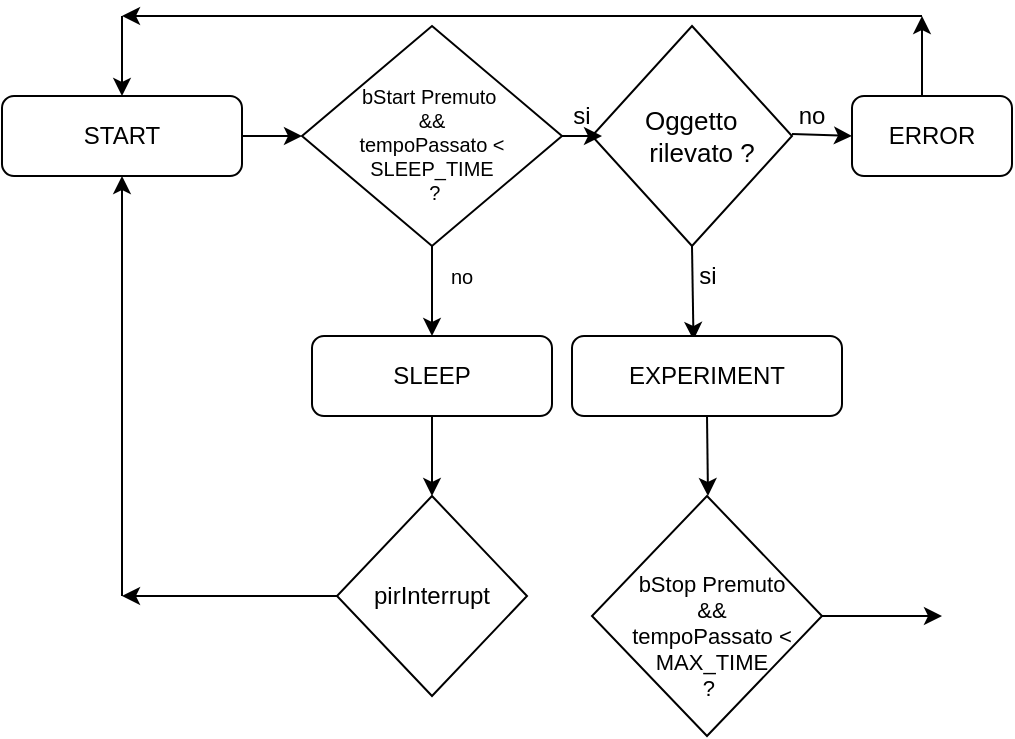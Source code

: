 <mxfile version="13.10.9" type="github">
  <diagram id="C5RBs43oDa-KdzZeNtuy" name="Page-1">
    <mxGraphModel dx="1422" dy="740" grid="1" gridSize="10" guides="1" tooltips="1" connect="1" arrows="1" fold="1" page="1" pageScale="1" pageWidth="827" pageHeight="1169" math="0" shadow="0">
      <root>
        <mxCell id="WIyWlLk6GJQsqaUBKTNV-0" />
        <mxCell id="WIyWlLk6GJQsqaUBKTNV-1" parent="WIyWlLk6GJQsqaUBKTNV-0" />
        <mxCell id="pQZrS5E3wIb-7pjz2k_E-22" style="edgeStyle=orthogonalEdgeStyle;rounded=0;orthogonalLoop=1;jettySize=auto;html=1;exitX=1;exitY=0.5;exitDx=0;exitDy=0;entryX=0;entryY=0.5;entryDx=0;entryDy=0;fontSize=10;" edge="1" parent="WIyWlLk6GJQsqaUBKTNV-1" source="WIyWlLk6GJQsqaUBKTNV-3" target="pQZrS5E3wIb-7pjz2k_E-3">
          <mxGeometry relative="1" as="geometry" />
        </mxCell>
        <mxCell id="WIyWlLk6GJQsqaUBKTNV-3" value="START" style="rounded=1;whiteSpace=wrap;html=1;fontSize=12;glass=0;strokeWidth=1;shadow=0;" parent="WIyWlLk6GJQsqaUBKTNV-1" vertex="1">
          <mxGeometry x="30" y="80" width="120" height="40" as="geometry" />
        </mxCell>
        <mxCell id="pQZrS5E3wIb-7pjz2k_E-38" style="edgeStyle=orthogonalEdgeStyle;rounded=0;orthogonalLoop=1;jettySize=auto;html=1;exitX=0.5;exitY=1;exitDx=0;exitDy=0;fontSize=10;" edge="1" parent="WIyWlLk6GJQsqaUBKTNV-1" source="pQZrS5E3wIb-7pjz2k_E-3">
          <mxGeometry relative="1" as="geometry">
            <mxPoint x="245" y="200" as="targetPoint" />
          </mxGeometry>
        </mxCell>
        <mxCell id="pQZrS5E3wIb-7pjz2k_E-3" value="&lt;font style=&quot;font-size: 10px&quot;&gt;&lt;br&gt;bStart Premuto&amp;nbsp;&lt;br style=&quot;font-size: 10px&quot;&gt;&amp;amp;&amp;amp;&lt;br style=&quot;font-size: 10px&quot;&gt;tempoPassato &amp;lt; SLEEP_TIME&lt;br style=&quot;font-size: 10px&quot;&gt;&amp;nbsp;?&lt;/font&gt;" style="rhombus;whiteSpace=wrap;html=1;shadow=0;fontFamily=Helvetica;fontSize=10;align=center;strokeWidth=1;spacing=6;spacingTop=-4;" vertex="1" parent="WIyWlLk6GJQsqaUBKTNV-1">
          <mxGeometry x="180" y="45" width="130" height="110" as="geometry" />
        </mxCell>
        <mxCell id="pQZrS5E3wIb-7pjz2k_E-6" value="si" style="text;html=1;strokeColor=none;fillColor=none;align=center;verticalAlign=middle;whiteSpace=wrap;rounded=0;" vertex="1" parent="WIyWlLk6GJQsqaUBKTNV-1">
          <mxGeometry x="300" y="80" width="40" height="20" as="geometry" />
        </mxCell>
        <mxCell id="pQZrS5E3wIb-7pjz2k_E-7" value="" style="rhombus;whiteSpace=wrap;html=1;" vertex="1" parent="WIyWlLk6GJQsqaUBKTNV-1">
          <mxGeometry x="325" y="45" width="100" height="110" as="geometry" />
        </mxCell>
        <mxCell id="pQZrS5E3wIb-7pjz2k_E-8" value="Oggetto&amp;nbsp; &amp;nbsp; rilevato ?" style="text;html=1;strokeColor=none;fillColor=none;align=center;verticalAlign=middle;whiteSpace=wrap;rounded=0;fontSize=13;" vertex="1" parent="WIyWlLk6GJQsqaUBKTNV-1">
          <mxGeometry x="340" y="85" width="80" height="30" as="geometry" />
        </mxCell>
        <mxCell id="pQZrS5E3wIb-7pjz2k_E-9" value="" style="endArrow=classic;html=1;exitX=0.5;exitY=1;exitDx=0;exitDy=0;entryX=0.45;entryY=0.05;entryDx=0;entryDy=0;entryPerimeter=0;" edge="1" parent="WIyWlLk6GJQsqaUBKTNV-1" source="pQZrS5E3wIb-7pjz2k_E-7" target="pQZrS5E3wIb-7pjz2k_E-11">
          <mxGeometry width="50" height="50" relative="1" as="geometry">
            <mxPoint x="540" y="220" as="sourcePoint" />
            <mxPoint x="575" y="200" as="targetPoint" />
          </mxGeometry>
        </mxCell>
        <mxCell id="pQZrS5E3wIb-7pjz2k_E-10" value="si" style="text;html=1;strokeColor=none;fillColor=none;align=center;verticalAlign=middle;whiteSpace=wrap;rounded=0;" vertex="1" parent="WIyWlLk6GJQsqaUBKTNV-1">
          <mxGeometry x="362.5" y="160" width="40" height="20" as="geometry" />
        </mxCell>
        <mxCell id="pQZrS5E3wIb-7pjz2k_E-11" value="EXPERIMENT" style="rounded=1;whiteSpace=wrap;html=1;fontSize=12;glass=0;strokeWidth=1;shadow=0;" vertex="1" parent="WIyWlLk6GJQsqaUBKTNV-1">
          <mxGeometry x="315" y="200" width="135" height="40" as="geometry" />
        </mxCell>
        <mxCell id="pQZrS5E3wIb-7pjz2k_E-13" value="" style="endArrow=classic;html=1;entryX=1;entryY=1;entryDx=0;entryDy=0;" edge="1" parent="WIyWlLk6GJQsqaUBKTNV-1" target="pQZrS5E3wIb-7pjz2k_E-14">
          <mxGeometry width="50" height="50" relative="1" as="geometry">
            <mxPoint x="425" y="99" as="sourcePoint" />
            <mxPoint x="475" y="99" as="targetPoint" />
          </mxGeometry>
        </mxCell>
        <mxCell id="pQZrS5E3wIb-7pjz2k_E-14" value="no" style="text;html=1;strokeColor=none;fillColor=none;align=center;verticalAlign=middle;whiteSpace=wrap;rounded=0;" vertex="1" parent="WIyWlLk6GJQsqaUBKTNV-1">
          <mxGeometry x="415" y="80" width="40" height="20" as="geometry" />
        </mxCell>
        <mxCell id="pQZrS5E3wIb-7pjz2k_E-15" value="ERROR" style="rounded=1;whiteSpace=wrap;html=1;fontSize=12;glass=0;strokeWidth=1;shadow=0;" vertex="1" parent="WIyWlLk6GJQsqaUBKTNV-1">
          <mxGeometry x="455" y="80" width="80" height="40" as="geometry" />
        </mxCell>
        <mxCell id="pQZrS5E3wIb-7pjz2k_E-20" value="" style="endArrow=classic;html=1;entryX=0.5;entryY=0;entryDx=0;entryDy=0;" edge="1" parent="WIyWlLk6GJQsqaUBKTNV-1" target="WIyWlLk6GJQsqaUBKTNV-3">
          <mxGeometry width="50" height="50" relative="1" as="geometry">
            <mxPoint x="90" y="40" as="sourcePoint" />
            <mxPoint x="70" y="20" as="targetPoint" />
          </mxGeometry>
        </mxCell>
        <mxCell id="pQZrS5E3wIb-7pjz2k_E-26" style="edgeStyle=orthogonalEdgeStyle;rounded=0;orthogonalLoop=1;jettySize=auto;html=1;exitX=0.25;exitY=1;exitDx=0;exitDy=0;entryX=0.75;entryY=1;entryDx=0;entryDy=0;fontSize=10;" edge="1" parent="WIyWlLk6GJQsqaUBKTNV-1" source="pQZrS5E3wIb-7pjz2k_E-6" target="pQZrS5E3wIb-7pjz2k_E-6">
          <mxGeometry relative="1" as="geometry" />
        </mxCell>
        <mxCell id="pQZrS5E3wIb-7pjz2k_E-36" value="no" style="text;html=1;strokeColor=none;fillColor=none;align=center;verticalAlign=middle;whiteSpace=wrap;rounded=0;fontSize=10;" vertex="1" parent="WIyWlLk6GJQsqaUBKTNV-1">
          <mxGeometry x="240" y="160" width="40" height="20" as="geometry" />
        </mxCell>
        <mxCell id="pQZrS5E3wIb-7pjz2k_E-39" value="SLEEP" style="rounded=1;whiteSpace=wrap;html=1;fontSize=12;glass=0;strokeWidth=1;shadow=0;" vertex="1" parent="WIyWlLk6GJQsqaUBKTNV-1">
          <mxGeometry x="185" y="200" width="120" height="40" as="geometry" />
        </mxCell>
        <mxCell id="pQZrS5E3wIb-7pjz2k_E-40" value="" style="endArrow=classic;html=1;fontSize=10;exitX=0.5;exitY=1;exitDx=0;exitDy=0;" edge="1" parent="WIyWlLk6GJQsqaUBKTNV-1" source="pQZrS5E3wIb-7pjz2k_E-39">
          <mxGeometry width="50" height="50" relative="1" as="geometry">
            <mxPoint x="200" y="310" as="sourcePoint" />
            <mxPoint x="245" y="280" as="targetPoint" />
          </mxGeometry>
        </mxCell>
        <mxCell id="pQZrS5E3wIb-7pjz2k_E-44" value="" style="endArrow=classic;html=1;fontSize=10;" edge="1" parent="WIyWlLk6GJQsqaUBKTNV-1">
          <mxGeometry width="50" height="50" relative="1" as="geometry">
            <mxPoint x="490" y="80" as="sourcePoint" />
            <mxPoint x="490" y="40" as="targetPoint" />
          </mxGeometry>
        </mxCell>
        <mxCell id="pQZrS5E3wIb-7pjz2k_E-45" value="" style="endArrow=classic;html=1;fontSize=10;" edge="1" parent="WIyWlLk6GJQsqaUBKTNV-1">
          <mxGeometry width="50" height="50" relative="1" as="geometry">
            <mxPoint x="490" y="40" as="sourcePoint" />
            <mxPoint x="90" y="40" as="targetPoint" />
          </mxGeometry>
        </mxCell>
        <mxCell id="pQZrS5E3wIb-7pjz2k_E-46" value="" style="rhombus;whiteSpace=wrap;html=1;fontSize=10;" vertex="1" parent="WIyWlLk6GJQsqaUBKTNV-1">
          <mxGeometry x="197.5" y="280" width="95" height="100" as="geometry" />
        </mxCell>
        <mxCell id="pQZrS5E3wIb-7pjz2k_E-47" value="pirInterrupt&lt;br style=&quot;font-size: 12px&quot;&gt;" style="text;html=1;strokeColor=none;fillColor=none;align=center;verticalAlign=middle;whiteSpace=wrap;rounded=0;fontSize=12;" vertex="1" parent="WIyWlLk6GJQsqaUBKTNV-1">
          <mxGeometry x="225" y="320" width="40" height="20" as="geometry" />
        </mxCell>
        <mxCell id="pQZrS5E3wIb-7pjz2k_E-48" value="" style="endArrow=classic;html=1;fontSize=13;exitX=0;exitY=0.5;exitDx=0;exitDy=0;" edge="1" parent="WIyWlLk6GJQsqaUBKTNV-1" source="pQZrS5E3wIb-7pjz2k_E-46">
          <mxGeometry width="50" height="50" relative="1" as="geometry">
            <mxPoint x="130" y="320" as="sourcePoint" />
            <mxPoint x="90" y="330" as="targetPoint" />
          </mxGeometry>
        </mxCell>
        <mxCell id="pQZrS5E3wIb-7pjz2k_E-50" value="" style="endArrow=classic;html=1;fontSize=13;entryX=0.5;entryY=1;entryDx=0;entryDy=0;" edge="1" parent="WIyWlLk6GJQsqaUBKTNV-1" target="WIyWlLk6GJQsqaUBKTNV-3">
          <mxGeometry width="50" height="50" relative="1" as="geometry">
            <mxPoint x="90" y="330" as="sourcePoint" />
            <mxPoint x="140" y="280" as="targetPoint" />
          </mxGeometry>
        </mxCell>
        <mxCell id="pQZrS5E3wIb-7pjz2k_E-51" value="" style="endArrow=classic;html=1;fontSize=13;exitX=0.5;exitY=1;exitDx=0;exitDy=0;" edge="1" parent="WIyWlLk6GJQsqaUBKTNV-1" source="pQZrS5E3wIb-7pjz2k_E-11">
          <mxGeometry width="50" height="50" relative="1" as="geometry">
            <mxPoint x="364" y="320" as="sourcePoint" />
            <mxPoint x="383" y="280" as="targetPoint" />
          </mxGeometry>
        </mxCell>
        <mxCell id="pQZrS5E3wIb-7pjz2k_E-52" value="" style="rhombus;whiteSpace=wrap;html=1;fontSize=13;" vertex="1" parent="WIyWlLk6GJQsqaUBKTNV-1">
          <mxGeometry x="325" y="280" width="115" height="120" as="geometry" />
        </mxCell>
        <mxCell id="pQZrS5E3wIb-7pjz2k_E-53" value="bStop Premuto&lt;br style=&quot;font-size: 11px;&quot;&gt;&amp;amp;&amp;amp;&lt;br style=&quot;font-size: 11px;&quot;&gt;tempoPassato &amp;lt; MAX_TIME&lt;br style=&quot;font-size: 11px;&quot;&gt;?&amp;nbsp;" style="text;html=1;strokeColor=none;fillColor=none;align=center;verticalAlign=middle;whiteSpace=wrap;rounded=0;fontSize=11;" vertex="1" parent="WIyWlLk6GJQsqaUBKTNV-1">
          <mxGeometry x="330" y="340" width="110" height="20" as="geometry" />
        </mxCell>
        <mxCell id="pQZrS5E3wIb-7pjz2k_E-54" value="" style="endArrow=classic;html=1;fontSize=11;" edge="1" parent="WIyWlLk6GJQsqaUBKTNV-1">
          <mxGeometry width="50" height="50" relative="1" as="geometry">
            <mxPoint x="440" y="340" as="sourcePoint" />
            <mxPoint x="500" y="340" as="targetPoint" />
          </mxGeometry>
        </mxCell>
      </root>
    </mxGraphModel>
  </diagram>
</mxfile>
